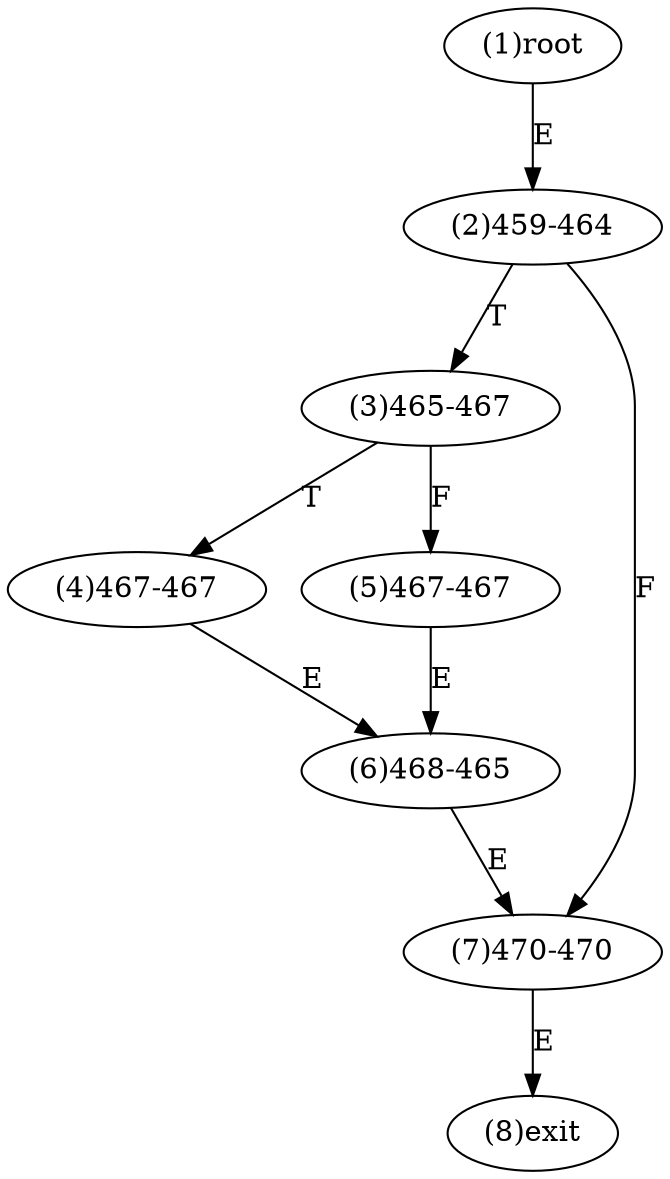 digraph "" { 
1[ label="(1)root"];
2[ label="(2)459-464"];
3[ label="(3)465-467"];
4[ label="(4)467-467"];
5[ label="(5)467-467"];
6[ label="(6)468-465"];
7[ label="(7)470-470"];
8[ label="(8)exit"];
1->2[ label="E"];
2->7[ label="F"];
2->3[ label="T"];
3->5[ label="F"];
3->4[ label="T"];
4->6[ label="E"];
5->6[ label="E"];
6->7[ label="E"];
7->8[ label="E"];
}